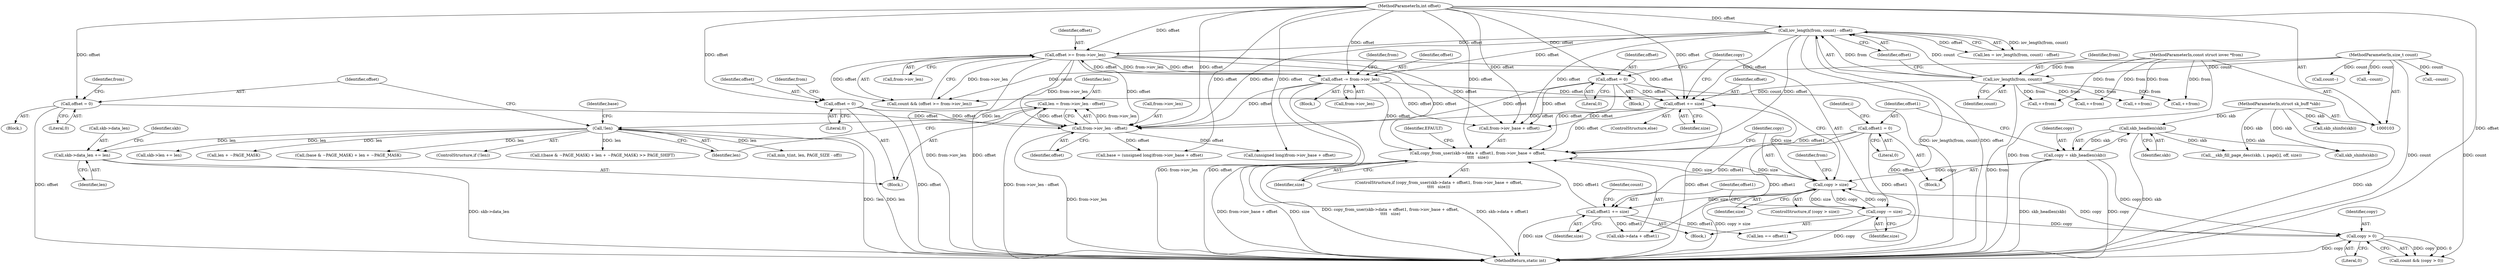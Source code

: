 digraph "0_linux_b92946e2919134ebe2a4083e4302236295ea2a73_0@pointer" {
"1000290" [label="(Call,skb->data_len += len)"];
"1000216" [label="(Call,!len)"];
"1000208" [label="(Call,len = from->iov_len - offset)"];
"1000210" [label="(Call,from->iov_len - offset)"];
"1000134" [label="(Call,offset >= from->iov_len)"];
"1000140" [label="(Call,offset -= from->iov_len)"];
"1000112" [label="(Call,iov_length(from, count) - offset)"];
"1000113" [label="(Call,iov_length(from, count))"];
"1000105" [label="(MethodParameterIn,const struct iovec *from)"];
"1000107" [label="(MethodParameterIn,size_t count)"];
"1000106" [label="(MethodParameterIn,int offset)"];
"1000181" [label="(Call,offset = 0)"];
"1000185" [label="(Call,offset += size)"];
"1000173" [label="(Call,copy > size)"];
"1000188" [label="(Call,copy -= size)"];
"1000152" [label="(Call,copy > 0)"];
"1000118" [label="(Call,copy = skb_headlen(skb))"];
"1000120" [label="(Call,skb_headlen(skb))"];
"1000104" [label="(MethodParameterIn,struct sk_buff *skb)"];
"1000157" [label="(Call,copy_from_user(skb->data + offset1, from->iov_base + offset,\n\t\t\t\t   size))"];
"1000124" [label="(Call,offset1 = 0)"];
"1000191" [label="(Call,offset1 += size)"];
"1000352" [label="(Call,offset = 0)"];
"1000219" [label="(Call,offset = 0)"];
"1000297" [label="(Identifier,skb)"];
"1000217" [label="(Identifier,len)"];
"1000181" [label="(Call,offset = 0)"];
"1000139" [label="(Block,)"];
"1000115" [label="(Identifier,count)"];
"1000177" [label="(Call,++from)"];
"1000126" [label="(Literal,0)"];
"1000113" [label="(Call,iov_length(from, count))"];
"1000104" [label="(MethodParameterIn,struct sk_buff *skb)"];
"1000201" [label="(Call,count--)"];
"1000135" [label="(Identifier,offset)"];
"1000325" [label="(Call,min_t(int, len, PAGE_SIZE - off))"];
"1000209" [label="(Identifier,len)"];
"1000182" [label="(Identifier,offset)"];
"1000354" [label="(Literal,0)"];
"1000295" [label="(Call,skb->len += len)"];
"1000157" [label="(Call,copy_from_user(skb->data + offset1, from->iov_base + offset,\n\t\t\t\t   size))"];
"1000211" [label="(Call,from->iov_len)"];
"1000241" [label="(Call,len + ~PAGE_MASK)"];
"1000221" [label="(Literal,0)"];
"1000219" [label="(Call,offset = 0)"];
"1000158" [label="(Call,skb->data + offset1)"];
"1000132" [label="(Call,count && (offset >= from->iov_len))"];
"1000125" [label="(Identifier,offset1)"];
"1000183" [label="(Literal,0)"];
"1000184" [label="(ControlStructure,else)"];
"1000146" [label="(Identifier,from)"];
"1000352" [label="(Call,offset = 0)"];
"1000178" [label="(Identifier,from)"];
"1000226" [label="(Identifier,base)"];
"1000110" [label="(Call,len = iov_length(from, count) - offset)"];
"1000203" [label="(Block,)"];
"1000187" [label="(Identifier,size)"];
"1000119" [label="(Identifier,copy)"];
"1000294" [label="(Identifier,len)"];
"1000265" [label="(Call,skb_shinfo(skb))"];
"1000225" [label="(Call,base = (unsigned long)from->iov_base + offset)"];
"1000190" [label="(Identifier,size)"];
"1000129" [label="(Identifier,i)"];
"1000356" [label="(Identifier,from)"];
"1000174" [label="(Identifier,copy)"];
"1000153" [label="(Identifier,copy)"];
"1000223" [label="(Identifier,from)"];
"1000168" [label="(Identifier,size)"];
"1000215" [label="(ControlStructure,if (!len))"];
"1000107" [label="(MethodParameterIn,size_t count)"];
"1000188" [label="(Call,copy -= size)"];
"1000291" [label="(Call,skb->data_len)"];
"1000106" [label="(MethodParameterIn,int offset)"];
"1000236" [label="(Call,((base & ~PAGE_MASK) + len + ~PAGE_MASK) >> PAGE_SHIFT)"];
"1000353" [label="(Identifier,offset)"];
"1000208" [label="(Call,len = from->iov_len - offset)"];
"1000185" [label="(Call,offset += size)"];
"1000218" [label="(Block,)"];
"1000154" [label="(Literal,0)"];
"1000112" [label="(Call,iov_length(from, count) - offset)"];
"1000193" [label="(Identifier,size)"];
"1000136" [label="(Call,from->iov_len)"];
"1000118" [label="(Call,copy = skb_headlen(skb))"];
"1000155" [label="(Block,)"];
"1000145" [label="(Call,++from)"];
"1000120" [label="(Call,skb_headlen(skb))"];
"1000210" [label="(Call,from->iov_len - offset)"];
"1000359" [label="(MethodReturn,static int)"];
"1000355" [label="(Call,++from)"];
"1000152" [label="(Call,copy > 0)"];
"1000220" [label="(Identifier,offset)"];
"1000341" [label="(Call,skb_shinfo(skb))"];
"1000147" [label="(Call,--count)"];
"1000195" [label="(Call,len == offset1)"];
"1000140" [label="(Call,offset -= from->iov_len)"];
"1000192" [label="(Identifier,offset1)"];
"1000124" [label="(Call,offset1 = 0)"];
"1000179" [label="(Call,--count)"];
"1000290" [label="(Call,skb->data_len += len)"];
"1000134" [label="(Call,offset >= from->iov_len)"];
"1000222" [label="(Call,++from)"];
"1000216" [label="(Call,!len)"];
"1000331" [label="(Call,__skb_fill_page_desc(skb, i, page[i], off, size))"];
"1000175" [label="(Identifier,size)"];
"1000227" [label="(Call,(unsigned long)from->iov_base + offset)"];
"1000186" [label="(Identifier,offset)"];
"1000116" [label="(Identifier,offset)"];
"1000114" [label="(Identifier,from)"];
"1000171" [label="(Identifier,EFAULT)"];
"1000237" [label="(Call,(base & ~PAGE_MASK) + len + ~PAGE_MASK)"];
"1000156" [label="(ControlStructure,if (copy_from_user(skb->data + offset1, from->iov_base + offset,\n\t\t\t\t   size)))"];
"1000121" [label="(Identifier,skb)"];
"1000173" [label="(Call,copy > size)"];
"1000172" [label="(ControlStructure,if (copy > size))"];
"1000141" [label="(Identifier,offset)"];
"1000163" [label="(Call,from->iov_base + offset)"];
"1000176" [label="(Block,)"];
"1000105" [label="(MethodParameterIn,const struct iovec *from)"];
"1000214" [label="(Identifier,offset)"];
"1000189" [label="(Identifier,copy)"];
"1000151" [label="(Identifier,count)"];
"1000142" [label="(Call,from->iov_len)"];
"1000108" [label="(Block,)"];
"1000150" [label="(Call,count && (copy > 0))"];
"1000191" [label="(Call,offset1 += size)"];
"1000290" -> "1000203"  [label="AST: "];
"1000290" -> "1000294"  [label="CFG: "];
"1000291" -> "1000290"  [label="AST: "];
"1000294" -> "1000290"  [label="AST: "];
"1000297" -> "1000290"  [label="CFG: "];
"1000290" -> "1000359"  [label="DDG: skb->data_len"];
"1000216" -> "1000290"  [label="DDG: len"];
"1000216" -> "1000215"  [label="AST: "];
"1000216" -> "1000217"  [label="CFG: "];
"1000217" -> "1000216"  [label="AST: "];
"1000220" -> "1000216"  [label="CFG: "];
"1000226" -> "1000216"  [label="CFG: "];
"1000216" -> "1000359"  [label="DDG: !len"];
"1000216" -> "1000359"  [label="DDG: len"];
"1000208" -> "1000216"  [label="DDG: len"];
"1000216" -> "1000236"  [label="DDG: len"];
"1000216" -> "1000237"  [label="DDG: len"];
"1000216" -> "1000241"  [label="DDG: len"];
"1000216" -> "1000295"  [label="DDG: len"];
"1000216" -> "1000325"  [label="DDG: len"];
"1000208" -> "1000203"  [label="AST: "];
"1000208" -> "1000210"  [label="CFG: "];
"1000209" -> "1000208"  [label="AST: "];
"1000210" -> "1000208"  [label="AST: "];
"1000217" -> "1000208"  [label="CFG: "];
"1000208" -> "1000359"  [label="DDG: from->iov_len - offset"];
"1000210" -> "1000208"  [label="DDG: from->iov_len"];
"1000210" -> "1000208"  [label="DDG: offset"];
"1000210" -> "1000214"  [label="CFG: "];
"1000211" -> "1000210"  [label="AST: "];
"1000214" -> "1000210"  [label="AST: "];
"1000210" -> "1000359"  [label="DDG: from->iov_len"];
"1000134" -> "1000210"  [label="DDG: from->iov_len"];
"1000134" -> "1000210"  [label="DDG: offset"];
"1000181" -> "1000210"  [label="DDG: offset"];
"1000185" -> "1000210"  [label="DDG: offset"];
"1000140" -> "1000210"  [label="DDG: offset"];
"1000352" -> "1000210"  [label="DDG: offset"];
"1000219" -> "1000210"  [label="DDG: offset"];
"1000112" -> "1000210"  [label="DDG: offset"];
"1000106" -> "1000210"  [label="DDG: offset"];
"1000210" -> "1000225"  [label="DDG: offset"];
"1000210" -> "1000227"  [label="DDG: offset"];
"1000134" -> "1000132"  [label="AST: "];
"1000134" -> "1000136"  [label="CFG: "];
"1000135" -> "1000134"  [label="AST: "];
"1000136" -> "1000134"  [label="AST: "];
"1000132" -> "1000134"  [label="CFG: "];
"1000134" -> "1000359"  [label="DDG: offset"];
"1000134" -> "1000359"  [label="DDG: from->iov_len"];
"1000134" -> "1000132"  [label="DDG: offset"];
"1000134" -> "1000132"  [label="DDG: from->iov_len"];
"1000140" -> "1000134"  [label="DDG: offset"];
"1000112" -> "1000134"  [label="DDG: offset"];
"1000106" -> "1000134"  [label="DDG: offset"];
"1000134" -> "1000140"  [label="DDG: from->iov_len"];
"1000134" -> "1000140"  [label="DDG: offset"];
"1000134" -> "1000157"  [label="DDG: offset"];
"1000134" -> "1000163"  [label="DDG: offset"];
"1000134" -> "1000185"  [label="DDG: offset"];
"1000140" -> "1000139"  [label="AST: "];
"1000140" -> "1000142"  [label="CFG: "];
"1000141" -> "1000140"  [label="AST: "];
"1000142" -> "1000140"  [label="AST: "];
"1000146" -> "1000140"  [label="CFG: "];
"1000140" -> "1000359"  [label="DDG: from->iov_len"];
"1000140" -> "1000359"  [label="DDG: offset"];
"1000112" -> "1000140"  [label="DDG: offset"];
"1000106" -> "1000140"  [label="DDG: offset"];
"1000140" -> "1000157"  [label="DDG: offset"];
"1000140" -> "1000163"  [label="DDG: offset"];
"1000140" -> "1000185"  [label="DDG: offset"];
"1000112" -> "1000110"  [label="AST: "];
"1000112" -> "1000116"  [label="CFG: "];
"1000113" -> "1000112"  [label="AST: "];
"1000116" -> "1000112"  [label="AST: "];
"1000110" -> "1000112"  [label="CFG: "];
"1000112" -> "1000359"  [label="DDG: iov_length(from, count)"];
"1000112" -> "1000359"  [label="DDG: offset"];
"1000112" -> "1000110"  [label="DDG: iov_length(from, count)"];
"1000112" -> "1000110"  [label="DDG: offset"];
"1000113" -> "1000112"  [label="DDG: from"];
"1000113" -> "1000112"  [label="DDG: count"];
"1000106" -> "1000112"  [label="DDG: offset"];
"1000112" -> "1000157"  [label="DDG: offset"];
"1000112" -> "1000163"  [label="DDG: offset"];
"1000112" -> "1000185"  [label="DDG: offset"];
"1000113" -> "1000115"  [label="CFG: "];
"1000114" -> "1000113"  [label="AST: "];
"1000115" -> "1000113"  [label="AST: "];
"1000116" -> "1000113"  [label="CFG: "];
"1000113" -> "1000359"  [label="DDG: from"];
"1000105" -> "1000113"  [label="DDG: from"];
"1000107" -> "1000113"  [label="DDG: count"];
"1000113" -> "1000132"  [label="DDG: count"];
"1000113" -> "1000145"  [label="DDG: from"];
"1000113" -> "1000177"  [label="DDG: from"];
"1000113" -> "1000222"  [label="DDG: from"];
"1000113" -> "1000355"  [label="DDG: from"];
"1000105" -> "1000103"  [label="AST: "];
"1000105" -> "1000359"  [label="DDG: from"];
"1000105" -> "1000145"  [label="DDG: from"];
"1000105" -> "1000177"  [label="DDG: from"];
"1000105" -> "1000222"  [label="DDG: from"];
"1000105" -> "1000355"  [label="DDG: from"];
"1000107" -> "1000103"  [label="AST: "];
"1000107" -> "1000359"  [label="DDG: count"];
"1000107" -> "1000132"  [label="DDG: count"];
"1000107" -> "1000147"  [label="DDG: count"];
"1000107" -> "1000150"  [label="DDG: count"];
"1000107" -> "1000179"  [label="DDG: count"];
"1000107" -> "1000201"  [label="DDG: count"];
"1000106" -> "1000103"  [label="AST: "];
"1000106" -> "1000359"  [label="DDG: offset"];
"1000106" -> "1000157"  [label="DDG: offset"];
"1000106" -> "1000163"  [label="DDG: offset"];
"1000106" -> "1000181"  [label="DDG: offset"];
"1000106" -> "1000185"  [label="DDG: offset"];
"1000106" -> "1000219"  [label="DDG: offset"];
"1000106" -> "1000225"  [label="DDG: offset"];
"1000106" -> "1000227"  [label="DDG: offset"];
"1000106" -> "1000352"  [label="DDG: offset"];
"1000181" -> "1000176"  [label="AST: "];
"1000181" -> "1000183"  [label="CFG: "];
"1000182" -> "1000181"  [label="AST: "];
"1000183" -> "1000181"  [label="AST: "];
"1000189" -> "1000181"  [label="CFG: "];
"1000181" -> "1000359"  [label="DDG: offset"];
"1000181" -> "1000157"  [label="DDG: offset"];
"1000181" -> "1000163"  [label="DDG: offset"];
"1000181" -> "1000185"  [label="DDG: offset"];
"1000185" -> "1000184"  [label="AST: "];
"1000185" -> "1000187"  [label="CFG: "];
"1000186" -> "1000185"  [label="AST: "];
"1000187" -> "1000185"  [label="AST: "];
"1000189" -> "1000185"  [label="CFG: "];
"1000185" -> "1000359"  [label="DDG: offset"];
"1000185" -> "1000157"  [label="DDG: offset"];
"1000185" -> "1000163"  [label="DDG: offset"];
"1000173" -> "1000185"  [label="DDG: size"];
"1000173" -> "1000172"  [label="AST: "];
"1000173" -> "1000175"  [label="CFG: "];
"1000174" -> "1000173"  [label="AST: "];
"1000175" -> "1000173"  [label="AST: "];
"1000178" -> "1000173"  [label="CFG: "];
"1000186" -> "1000173"  [label="CFG: "];
"1000173" -> "1000359"  [label="DDG: copy > size"];
"1000173" -> "1000157"  [label="DDG: size"];
"1000188" -> "1000173"  [label="DDG: copy"];
"1000152" -> "1000173"  [label="DDG: copy"];
"1000118" -> "1000173"  [label="DDG: copy"];
"1000157" -> "1000173"  [label="DDG: size"];
"1000173" -> "1000188"  [label="DDG: size"];
"1000173" -> "1000188"  [label="DDG: copy"];
"1000173" -> "1000191"  [label="DDG: size"];
"1000188" -> "1000155"  [label="AST: "];
"1000188" -> "1000190"  [label="CFG: "];
"1000189" -> "1000188"  [label="AST: "];
"1000190" -> "1000188"  [label="AST: "];
"1000192" -> "1000188"  [label="CFG: "];
"1000188" -> "1000359"  [label="DDG: copy"];
"1000188" -> "1000152"  [label="DDG: copy"];
"1000152" -> "1000150"  [label="AST: "];
"1000152" -> "1000154"  [label="CFG: "];
"1000153" -> "1000152"  [label="AST: "];
"1000154" -> "1000152"  [label="AST: "];
"1000150" -> "1000152"  [label="CFG: "];
"1000152" -> "1000359"  [label="DDG: copy"];
"1000152" -> "1000150"  [label="DDG: copy"];
"1000152" -> "1000150"  [label="DDG: 0"];
"1000118" -> "1000152"  [label="DDG: copy"];
"1000118" -> "1000108"  [label="AST: "];
"1000118" -> "1000120"  [label="CFG: "];
"1000119" -> "1000118"  [label="AST: "];
"1000120" -> "1000118"  [label="AST: "];
"1000125" -> "1000118"  [label="CFG: "];
"1000118" -> "1000359"  [label="DDG: skb_headlen(skb)"];
"1000118" -> "1000359"  [label="DDG: copy"];
"1000120" -> "1000118"  [label="DDG: skb"];
"1000120" -> "1000121"  [label="CFG: "];
"1000121" -> "1000120"  [label="AST: "];
"1000120" -> "1000359"  [label="DDG: skb"];
"1000104" -> "1000120"  [label="DDG: skb"];
"1000120" -> "1000265"  [label="DDG: skb"];
"1000120" -> "1000331"  [label="DDG: skb"];
"1000104" -> "1000103"  [label="AST: "];
"1000104" -> "1000359"  [label="DDG: skb"];
"1000104" -> "1000265"  [label="DDG: skb"];
"1000104" -> "1000331"  [label="DDG: skb"];
"1000104" -> "1000341"  [label="DDG: skb"];
"1000157" -> "1000156"  [label="AST: "];
"1000157" -> "1000168"  [label="CFG: "];
"1000158" -> "1000157"  [label="AST: "];
"1000163" -> "1000157"  [label="AST: "];
"1000168" -> "1000157"  [label="AST: "];
"1000171" -> "1000157"  [label="CFG: "];
"1000174" -> "1000157"  [label="CFG: "];
"1000157" -> "1000359"  [label="DDG: size"];
"1000157" -> "1000359"  [label="DDG: copy_from_user(skb->data + offset1, from->iov_base + offset,\n\t\t\t\t   size)"];
"1000157" -> "1000359"  [label="DDG: skb->data + offset1"];
"1000157" -> "1000359"  [label="DDG: from->iov_base + offset"];
"1000124" -> "1000157"  [label="DDG: offset1"];
"1000191" -> "1000157"  [label="DDG: offset1"];
"1000124" -> "1000108"  [label="AST: "];
"1000124" -> "1000126"  [label="CFG: "];
"1000125" -> "1000124"  [label="AST: "];
"1000126" -> "1000124"  [label="AST: "];
"1000129" -> "1000124"  [label="CFG: "];
"1000124" -> "1000158"  [label="DDG: offset1"];
"1000124" -> "1000191"  [label="DDG: offset1"];
"1000124" -> "1000195"  [label="DDG: offset1"];
"1000191" -> "1000155"  [label="AST: "];
"1000191" -> "1000193"  [label="CFG: "];
"1000192" -> "1000191"  [label="AST: "];
"1000193" -> "1000191"  [label="AST: "];
"1000151" -> "1000191"  [label="CFG: "];
"1000191" -> "1000359"  [label="DDG: size"];
"1000191" -> "1000158"  [label="DDG: offset1"];
"1000191" -> "1000195"  [label="DDG: offset1"];
"1000352" -> "1000203"  [label="AST: "];
"1000352" -> "1000354"  [label="CFG: "];
"1000353" -> "1000352"  [label="AST: "];
"1000354" -> "1000352"  [label="AST: "];
"1000356" -> "1000352"  [label="CFG: "];
"1000352" -> "1000359"  [label="DDG: offset"];
"1000219" -> "1000218"  [label="AST: "];
"1000219" -> "1000221"  [label="CFG: "];
"1000220" -> "1000219"  [label="AST: "];
"1000221" -> "1000219"  [label="AST: "];
"1000223" -> "1000219"  [label="CFG: "];
"1000219" -> "1000359"  [label="DDG: offset"];
}
